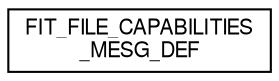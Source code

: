digraph "Graphical Class Hierarchy"
{
  edge [fontname="FreeSans",fontsize="10",labelfontname="FreeSans",labelfontsize="10"];
  node [fontname="FreeSans",fontsize="10",shape=record];
  rankdir="LR";
  Node1 [label="FIT_FILE_CAPABILITIES\l_MESG_DEF",height=0.2,width=0.4,color="black", fillcolor="white", style="filled",URL="$struct_f_i_t___f_i_l_e___c_a_p_a_b_i_l_i_t_i_e_s___m_e_s_g___d_e_f.html"];
}
